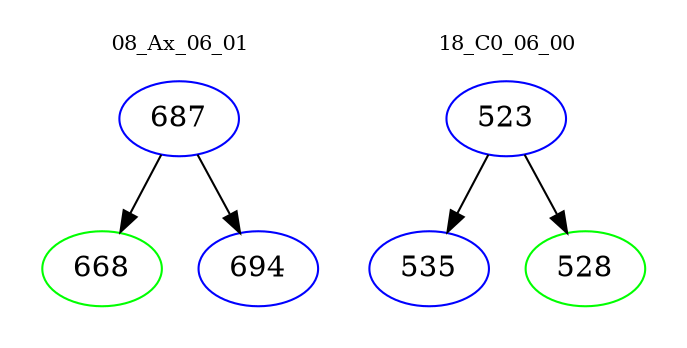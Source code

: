 digraph{
subgraph cluster_0 {
color = white
label = "08_Ax_06_01";
fontsize=10;
T0_687 [label="687", color="blue"]
T0_687 -> T0_668 [color="black"]
T0_668 [label="668", color="green"]
T0_687 -> T0_694 [color="black"]
T0_694 [label="694", color="blue"]
}
subgraph cluster_1 {
color = white
label = "18_C0_06_00";
fontsize=10;
T1_523 [label="523", color="blue"]
T1_523 -> T1_535 [color="black"]
T1_535 [label="535", color="blue"]
T1_523 -> T1_528 [color="black"]
T1_528 [label="528", color="green"]
}
}
